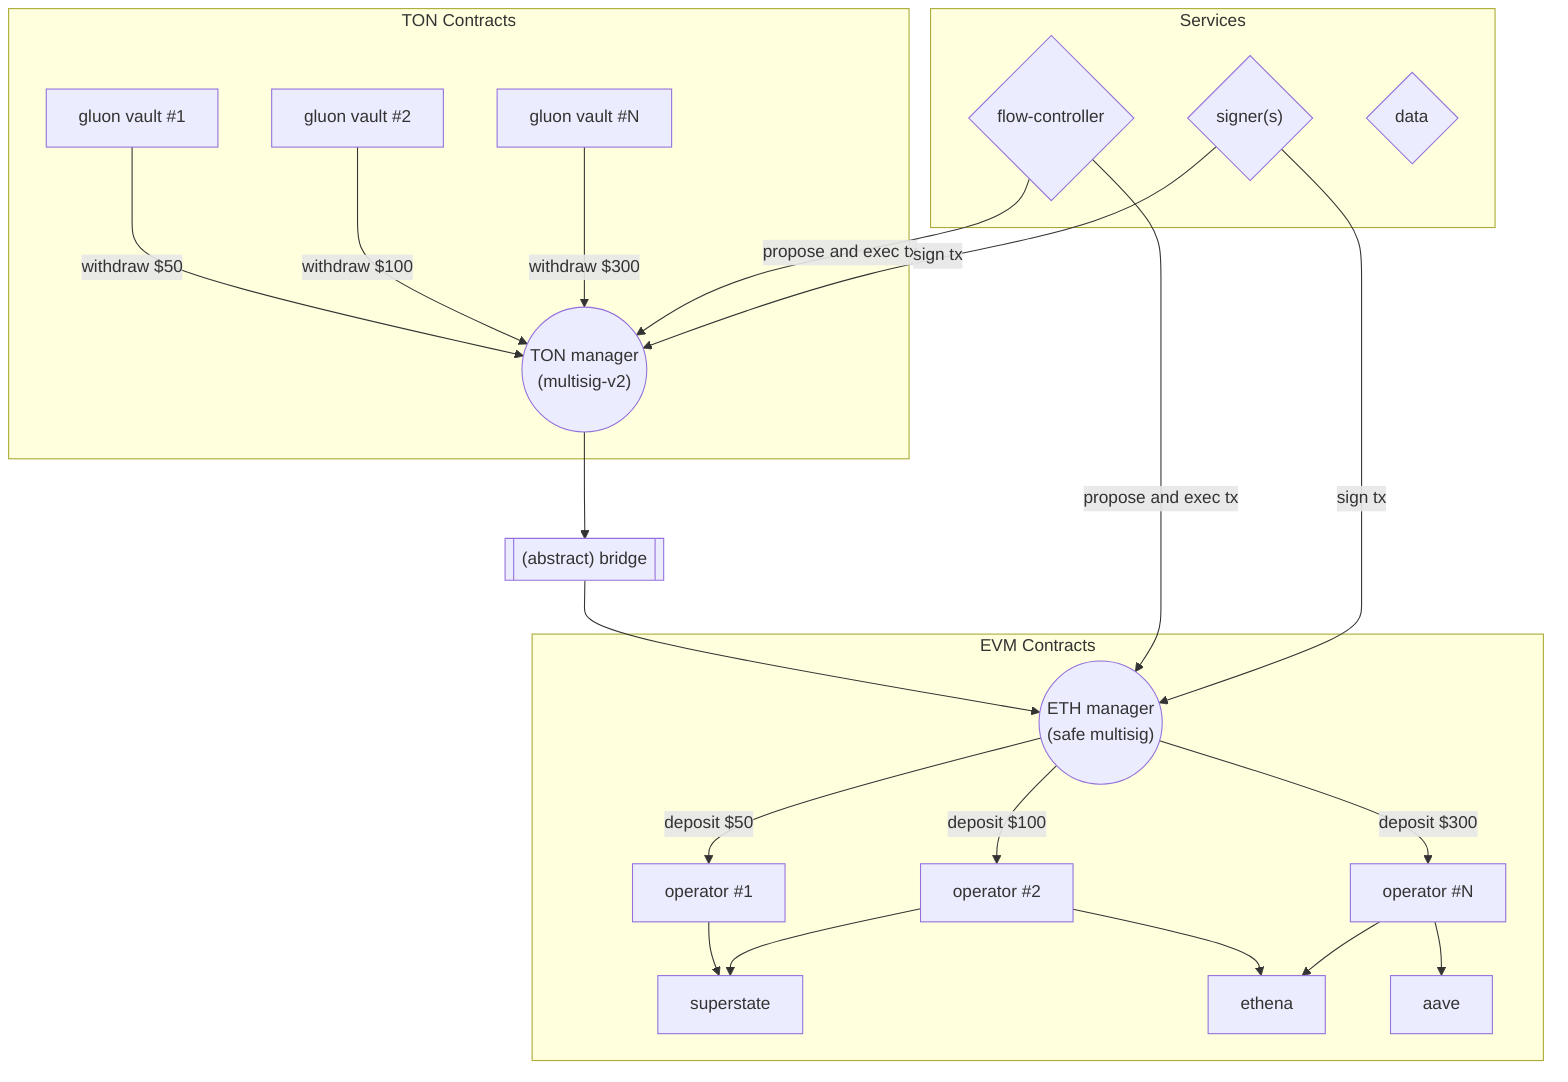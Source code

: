 graph TD
    %% Top row: Services subgraph (center)
    subgraph Services
        S{"signer(s)"}
        FC{"flow-controller"}
        DS{"data"}
    end

    %% Middle row: Bridge node
    Bridge[["(abstract) bridge"]]

    %% Bottom row: TON contracts on left
    subgraph "TON Contracts"
        V1["gluon vault #1"]
        V2["gluon vault #2"]
        Vn["gluon vault #N"]
        MS2(("TON manager
        (multisig-v2)"))
    end

    %% Bottom row: EVM contracts on right
    subgraph "EVM Contracts"
        SW(("ETH manager
        (safe multisig)"))
        O1["operator #1"]
        O2["operator #2"]
        O3["operator #N"]
        SS["superstate"]
        ET["ethena"]
        AV["aave"]
    end

    %% Connections in TON contracts
    V1 -- "withdraw  $50" --> MS2
    V2 -- "withdraw  $100" --> MS2
    Vn -- "withdraw  $300" --> MS2

    %% Connect TON contracts to Bridge, and Bridge to EVM contracts
    MS2 --> Bridge
    Bridge --> SW

    %% Connections in EVM contracts
    SW -- "deposit $50" --> O1
    SW -- "deposit $100" --> O2
    SW -- "deposit $300" --> O3

    O1 --> SS
    O2 --> SS
    O2 --> ET
    O3 --> ET
    O3 --> AV

    %% Services connections
    FC -- "propose and exec tx" --> MS2
    FC -- "propose and exec tx" --> SW

    S -- "sign tx" --> MS2
    S -- "sign tx" --> SW

    %% FC -- "query" --> DS
    %% S -- "query" --> DS